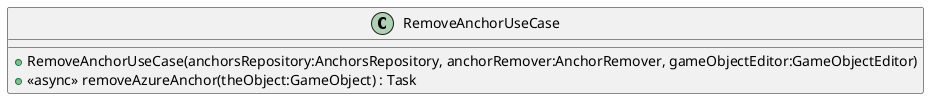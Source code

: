 @startuml
class RemoveAnchorUseCase {
    + RemoveAnchorUseCase(anchorsRepository:AnchorsRepository, anchorRemover:AnchorRemover, gameObjectEditor:GameObjectEditor)
    + <<async>> removeAzureAnchor(theObject:GameObject) : Task
}
@enduml
